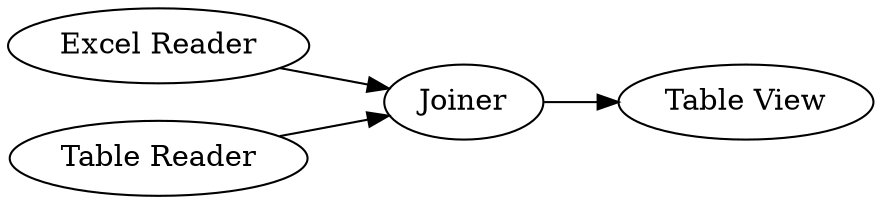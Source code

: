 digraph {
	12 -> 15
	10 -> 12
	11 -> 12
	12 [label=Joiner]
	11 [label="Table Reader"]
	10 [label="Excel Reader"]
	15 [label="Table View"]
	rankdir=LR
}
